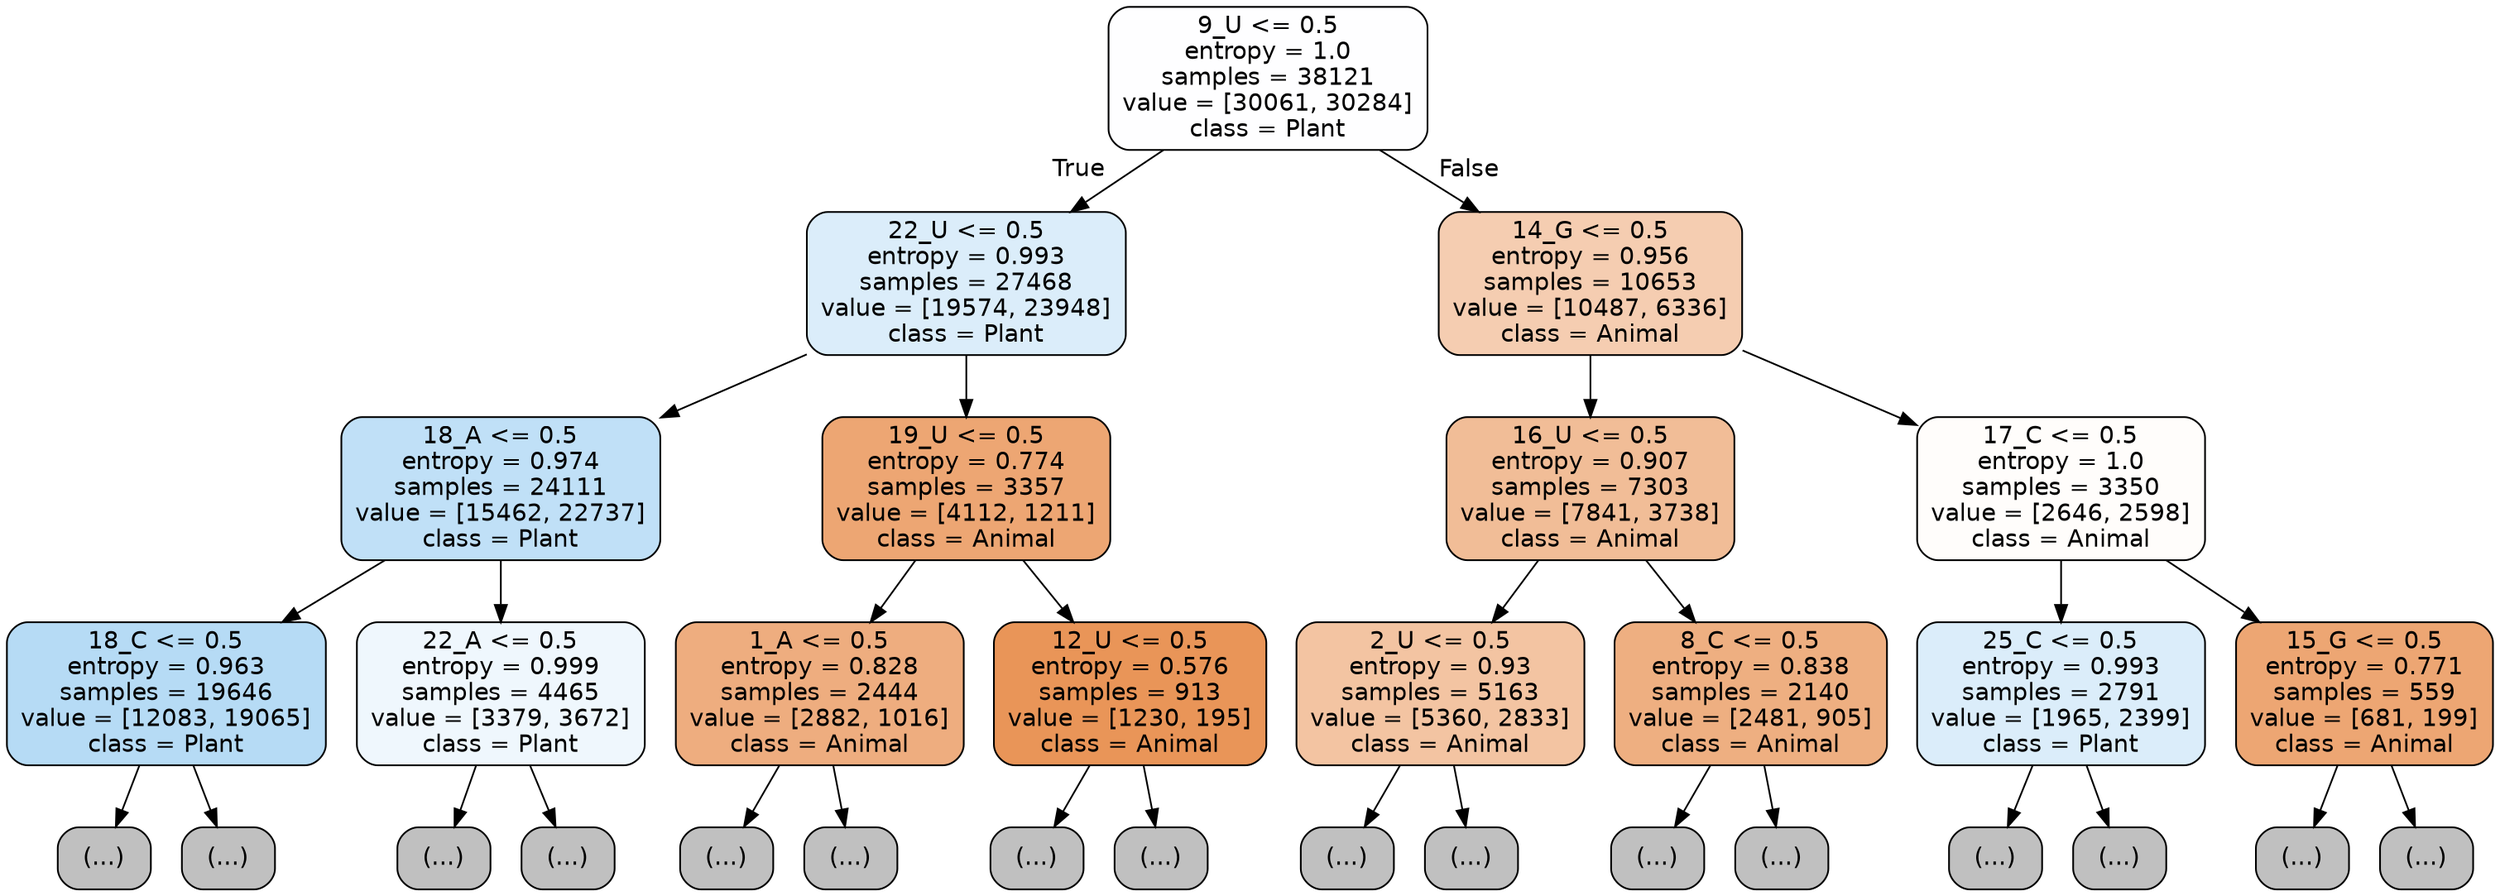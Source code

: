 digraph Tree {
node [shape=box, style="filled, rounded", color="black", fontname="helvetica"] ;
edge [fontname="helvetica"] ;
0 [label="9_U <= 0.5\nentropy = 1.0\nsamples = 38121\nvalue = [30061, 30284]\nclass = Plant", fillcolor="#fefeff"] ;
1 [label="22_U <= 0.5\nentropy = 0.993\nsamples = 27468\nvalue = [19574, 23948]\nclass = Plant", fillcolor="#dbedfa"] ;
0 -> 1 [labeldistance=2.5, labelangle=45, headlabel="True"] ;
2 [label="18_A <= 0.5\nentropy = 0.974\nsamples = 24111\nvalue = [15462, 22737]\nclass = Plant", fillcolor="#c0e0f7"] ;
1 -> 2 ;
3 [label="18_C <= 0.5\nentropy = 0.963\nsamples = 19646\nvalue = [12083, 19065]\nclass = Plant", fillcolor="#b6dbf5"] ;
2 -> 3 ;
4 [label="(...)", fillcolor="#C0C0C0"] ;
3 -> 4 ;
5733 [label="(...)", fillcolor="#C0C0C0"] ;
3 -> 5733 ;
8206 [label="22_A <= 0.5\nentropy = 0.999\nsamples = 4465\nvalue = [3379, 3672]\nclass = Plant", fillcolor="#eff7fd"] ;
2 -> 8206 ;
8207 [label="(...)", fillcolor="#C0C0C0"] ;
8206 -> 8207 ;
10288 [label="(...)", fillcolor="#C0C0C0"] ;
8206 -> 10288 ;
10659 [label="19_U <= 0.5\nentropy = 0.774\nsamples = 3357\nvalue = [4112, 1211]\nclass = Animal", fillcolor="#eda673"] ;
1 -> 10659 ;
10660 [label="1_A <= 0.5\nentropy = 0.828\nsamples = 2444\nvalue = [2882, 1016]\nclass = Animal", fillcolor="#eead7f"] ;
10659 -> 10660 ;
10661 [label="(...)", fillcolor="#C0C0C0"] ;
10660 -> 10661 ;
11534 [label="(...)", fillcolor="#C0C0C0"] ;
10660 -> 11534 ;
11759 [label="12_U <= 0.5\nentropy = 0.576\nsamples = 913\nvalue = [1230, 195]\nclass = Animal", fillcolor="#e99558"] ;
10659 -> 11759 ;
11760 [label="(...)", fillcolor="#C0C0C0"] ;
11759 -> 11760 ;
11989 [label="(...)", fillcolor="#C0C0C0"] ;
11759 -> 11989 ;
12060 [label="14_G <= 0.5\nentropy = 0.956\nsamples = 10653\nvalue = [10487, 6336]\nclass = Animal", fillcolor="#f5cdb1"] ;
0 -> 12060 [labeldistance=2.5, labelangle=-45, headlabel="False"] ;
12061 [label="16_U <= 0.5\nentropy = 0.907\nsamples = 7303\nvalue = [7841, 3738]\nclass = Animal", fillcolor="#f1bd97"] ;
12060 -> 12061 ;
12062 [label="2_U <= 0.5\nentropy = 0.93\nsamples = 5163\nvalue = [5360, 2833]\nclass = Animal", fillcolor="#f3c4a2"] ;
12061 -> 12062 ;
12063 [label="(...)", fillcolor="#C0C0C0"] ;
12062 -> 12063 ;
13942 [label="(...)", fillcolor="#C0C0C0"] ;
12062 -> 13942 ;
14651 [label="8_C <= 0.5\nentropy = 0.838\nsamples = 2140\nvalue = [2481, 905]\nclass = Animal", fillcolor="#eeaf81"] ;
12061 -> 14651 ;
14652 [label="(...)", fillcolor="#C0C0C0"] ;
14651 -> 14652 ;
15459 [label="(...)", fillcolor="#C0C0C0"] ;
14651 -> 15459 ;
15686 [label="17_C <= 0.5\nentropy = 1.0\nsamples = 3350\nvalue = [2646, 2598]\nclass = Animal", fillcolor="#fffdfb"] ;
12060 -> 15686 ;
15687 [label="25_C <= 0.5\nentropy = 0.993\nsamples = 2791\nvalue = [1965, 2399]\nclass = Plant", fillcolor="#dbedfa"] ;
15686 -> 15687 ;
15688 [label="(...)", fillcolor="#C0C0C0"] ;
15687 -> 15688 ;
16765 [label="(...)", fillcolor="#C0C0C0"] ;
15687 -> 16765 ;
16782 [label="15_G <= 0.5\nentropy = 0.771\nsamples = 559\nvalue = [681, 199]\nclass = Animal", fillcolor="#eda673"] ;
15686 -> 16782 ;
16783 [label="(...)", fillcolor="#C0C0C0"] ;
16782 -> 16783 ;
16966 [label="(...)", fillcolor="#C0C0C0"] ;
16782 -> 16966 ;
}